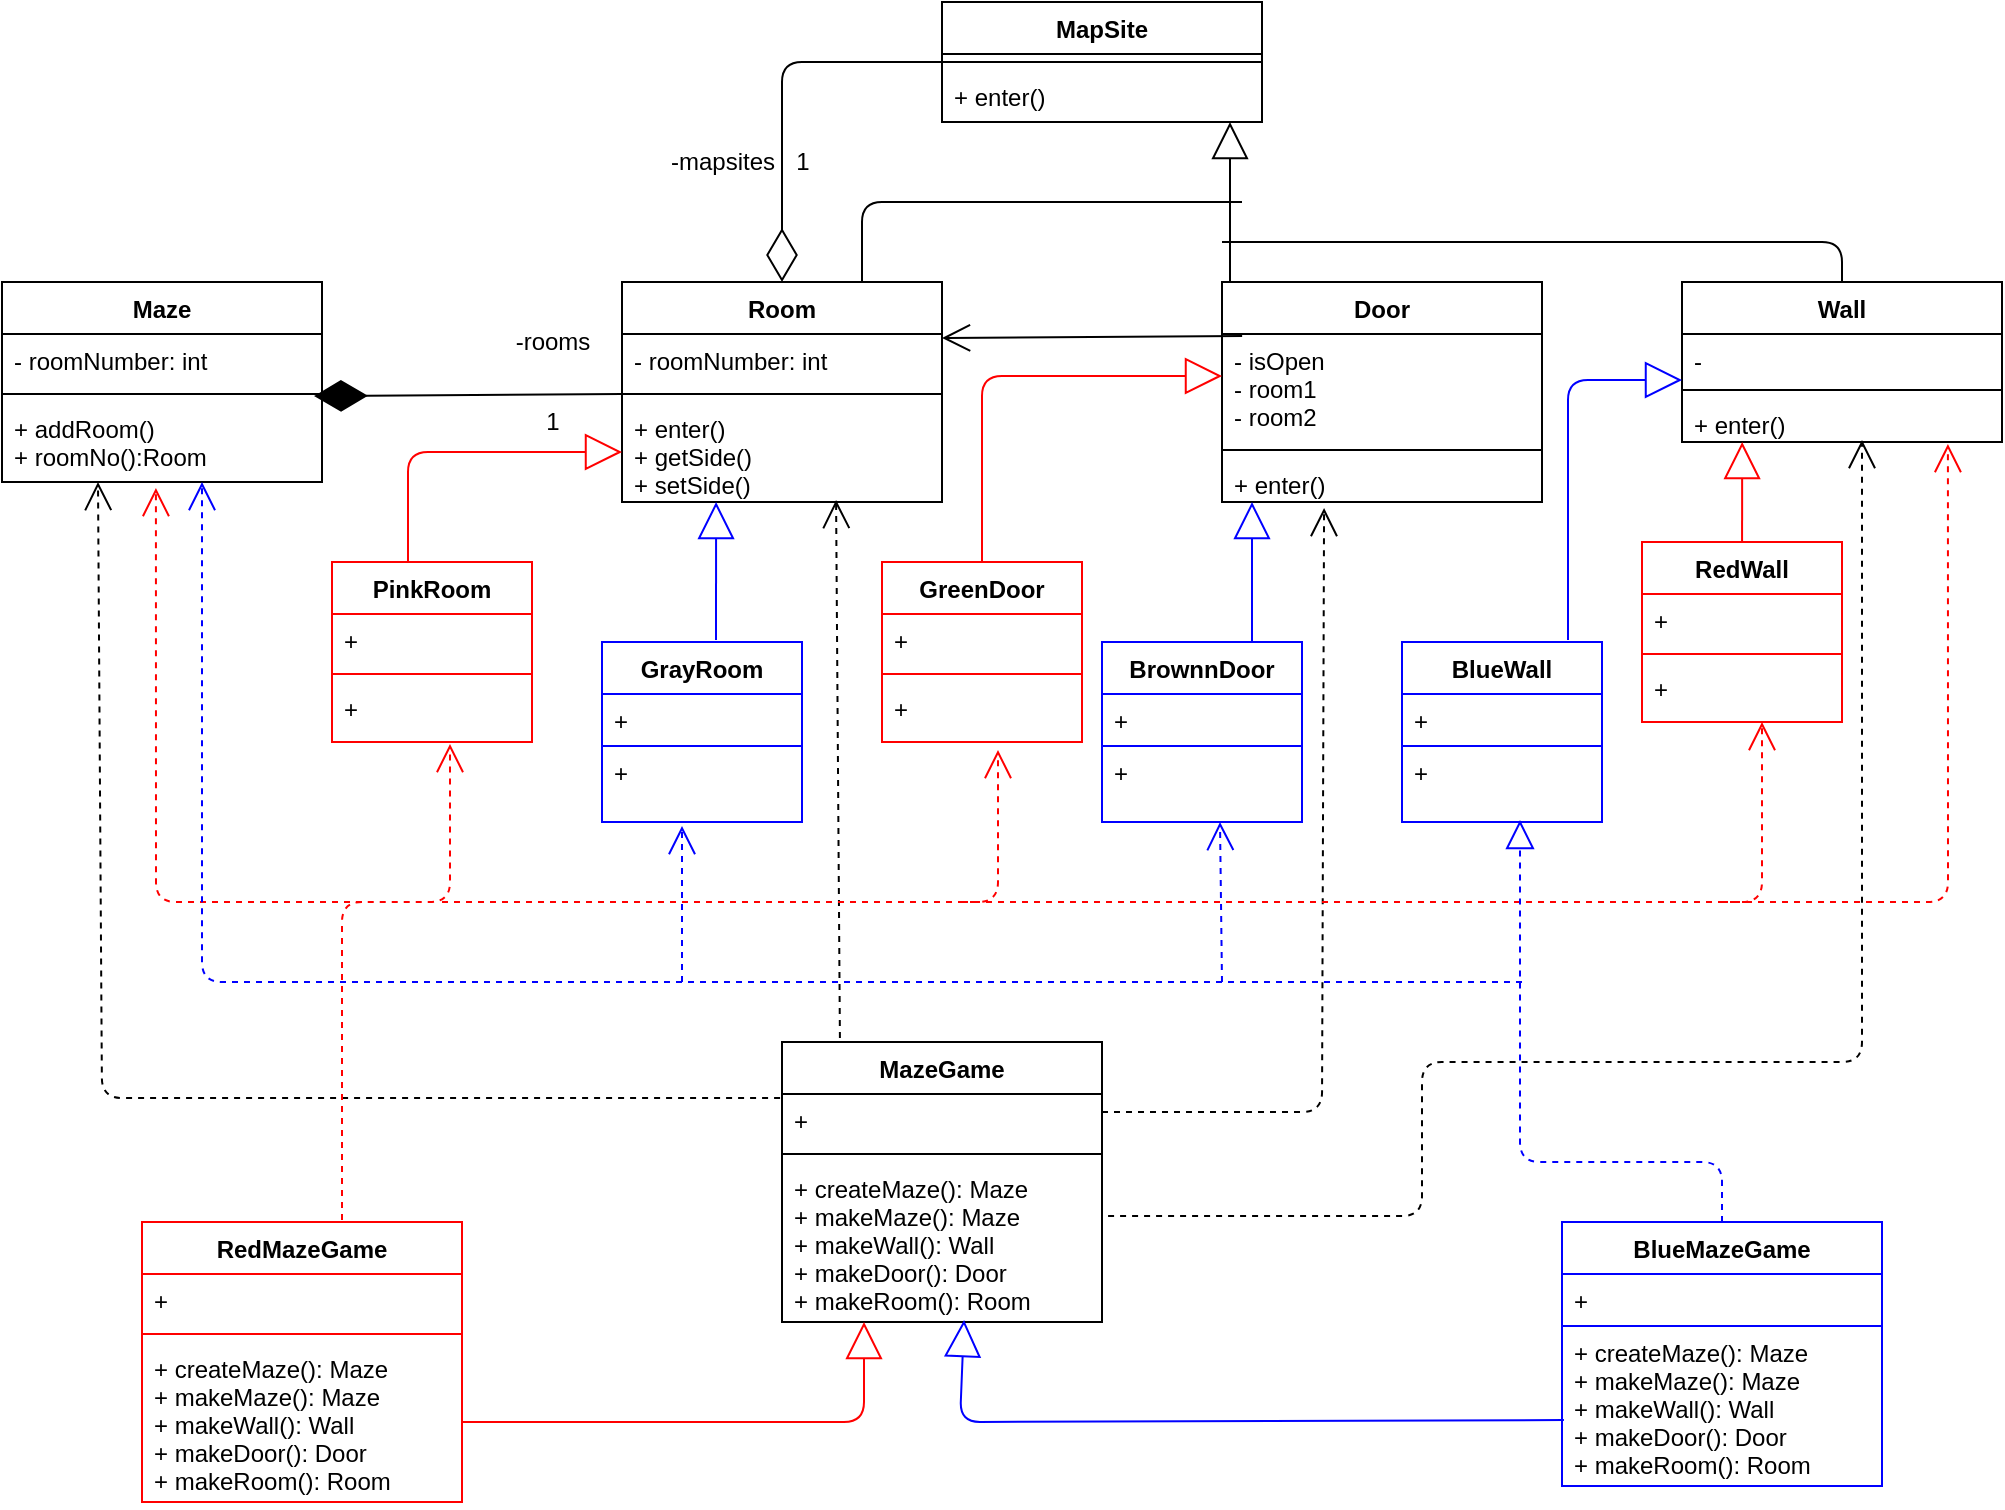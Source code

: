 <mxfile version="14.2.7" type="github">
  <diagram id="05YoMhE6hBGxgivyxel7" name="Page-1">
    <mxGraphModel dx="1186" dy="588" grid="1" gridSize="10" guides="1" tooltips="1" connect="1" arrows="1" fold="1" page="1" pageScale="1" pageWidth="1100" pageHeight="850" math="0" shadow="0">
      <root>
        <mxCell id="0" />
        <mxCell id="1" parent="0" />
        <mxCell id="gxggGQFR3VkMwFdvNiDZ-1" value="MapSite" style="swimlane;fontStyle=1;align=center;verticalAlign=top;childLayout=stackLayout;horizontal=1;startSize=26;horizontalStack=0;resizeParent=1;resizeParentMax=0;resizeLast=0;collapsible=1;marginBottom=0;" parent="1" vertex="1">
          <mxGeometry x="510" y="20" width="160" height="60" as="geometry" />
        </mxCell>
        <mxCell id="gxggGQFR3VkMwFdvNiDZ-2" value="" style="line;strokeWidth=1;fillColor=none;align=left;verticalAlign=middle;spacingTop=-1;spacingLeft=3;spacingRight=3;rotatable=0;labelPosition=right;points=[];portConstraint=eastwest;" parent="gxggGQFR3VkMwFdvNiDZ-1" vertex="1">
          <mxGeometry y="26" width="160" height="8" as="geometry" />
        </mxCell>
        <mxCell id="gxggGQFR3VkMwFdvNiDZ-3" value="+ enter()" style="text;strokeColor=none;fillColor=none;align=left;verticalAlign=top;spacingLeft=4;spacingRight=4;overflow=hidden;rotatable=0;points=[[0,0.5],[1,0.5]];portConstraint=eastwest;" parent="gxggGQFR3VkMwFdvNiDZ-1" vertex="1">
          <mxGeometry y="34" width="160" height="26" as="geometry" />
        </mxCell>
        <mxCell id="gxggGQFR3VkMwFdvNiDZ-4" value="Maze" style="swimlane;fontStyle=1;align=center;verticalAlign=top;childLayout=stackLayout;horizontal=1;startSize=26;horizontalStack=0;resizeParent=1;resizeParentMax=0;resizeLast=0;collapsible=1;marginBottom=0;" parent="1" vertex="1">
          <mxGeometry x="40" y="160" width="160" height="100" as="geometry" />
        </mxCell>
        <mxCell id="gxggGQFR3VkMwFdvNiDZ-5" value="- roomNumber: int" style="text;strokeColor=none;fillColor=none;align=left;verticalAlign=top;spacingLeft=4;spacingRight=4;overflow=hidden;rotatable=0;points=[[0,0.5],[1,0.5]];portConstraint=eastwest;" parent="gxggGQFR3VkMwFdvNiDZ-4" vertex="1">
          <mxGeometry y="26" width="160" height="26" as="geometry" />
        </mxCell>
        <mxCell id="gxggGQFR3VkMwFdvNiDZ-6" value="" style="line;strokeWidth=1;fillColor=none;align=left;verticalAlign=middle;spacingTop=-1;spacingLeft=3;spacingRight=3;rotatable=0;labelPosition=right;points=[];portConstraint=eastwest;" parent="gxggGQFR3VkMwFdvNiDZ-4" vertex="1">
          <mxGeometry y="52" width="160" height="8" as="geometry" />
        </mxCell>
        <mxCell id="gxggGQFR3VkMwFdvNiDZ-7" value="+ addRoom()&#xa;+ roomNo():Room" style="text;strokeColor=none;fillColor=none;align=left;verticalAlign=top;spacingLeft=4;spacingRight=4;overflow=hidden;rotatable=0;points=[[0,0.5],[1,0.5]];portConstraint=eastwest;" parent="gxggGQFR3VkMwFdvNiDZ-4" vertex="1">
          <mxGeometry y="60" width="160" height="40" as="geometry" />
        </mxCell>
        <mxCell id="gxggGQFR3VkMwFdvNiDZ-8" value="Room" style="swimlane;fontStyle=1;align=center;verticalAlign=top;childLayout=stackLayout;horizontal=1;startSize=26;horizontalStack=0;resizeParent=1;resizeParentMax=0;resizeLast=0;collapsible=1;marginBottom=0;" parent="1" vertex="1">
          <mxGeometry x="350" y="160" width="160" height="110" as="geometry" />
        </mxCell>
        <mxCell id="gxggGQFR3VkMwFdvNiDZ-9" value="- roomNumber: int" style="text;strokeColor=none;fillColor=none;align=left;verticalAlign=top;spacingLeft=4;spacingRight=4;overflow=hidden;rotatable=0;points=[[0,0.5],[1,0.5]];portConstraint=eastwest;" parent="gxggGQFR3VkMwFdvNiDZ-8" vertex="1">
          <mxGeometry y="26" width="160" height="26" as="geometry" />
        </mxCell>
        <mxCell id="gxggGQFR3VkMwFdvNiDZ-10" value="" style="line;strokeWidth=1;fillColor=none;align=left;verticalAlign=middle;spacingTop=-1;spacingLeft=3;spacingRight=3;rotatable=0;labelPosition=right;points=[];portConstraint=eastwest;" parent="gxggGQFR3VkMwFdvNiDZ-8" vertex="1">
          <mxGeometry y="52" width="160" height="8" as="geometry" />
        </mxCell>
        <mxCell id="gxggGQFR3VkMwFdvNiDZ-11" value="+ enter()&#xa;+ getSide()&#xa;+ setSide()" style="text;strokeColor=none;fillColor=none;align=left;verticalAlign=top;spacingLeft=4;spacingRight=4;overflow=hidden;rotatable=0;points=[[0,0.5],[1,0.5]];portConstraint=eastwest;" parent="gxggGQFR3VkMwFdvNiDZ-8" vertex="1">
          <mxGeometry y="60" width="160" height="50" as="geometry" />
        </mxCell>
        <mxCell id="gxggGQFR3VkMwFdvNiDZ-12" value="Door" style="swimlane;fontStyle=1;align=center;verticalAlign=top;childLayout=stackLayout;horizontal=1;startSize=26;horizontalStack=0;resizeParent=1;resizeParentMax=0;resizeLast=0;collapsible=1;marginBottom=0;" parent="1" vertex="1">
          <mxGeometry x="650" y="160" width="160" height="110" as="geometry" />
        </mxCell>
        <mxCell id="gxggGQFR3VkMwFdvNiDZ-13" value="- isOpen&#xa;- room1&#xa;- room2" style="text;strokeColor=none;fillColor=none;align=left;verticalAlign=top;spacingLeft=4;spacingRight=4;overflow=hidden;rotatable=0;points=[[0,0.5],[1,0.5]];portConstraint=eastwest;" parent="gxggGQFR3VkMwFdvNiDZ-12" vertex="1">
          <mxGeometry y="26" width="160" height="54" as="geometry" />
        </mxCell>
        <mxCell id="gxggGQFR3VkMwFdvNiDZ-14" value="" style="line;strokeWidth=1;fillColor=none;align=left;verticalAlign=middle;spacingTop=-1;spacingLeft=3;spacingRight=3;rotatable=0;labelPosition=right;points=[];portConstraint=eastwest;" parent="gxggGQFR3VkMwFdvNiDZ-12" vertex="1">
          <mxGeometry y="80" width="160" height="8" as="geometry" />
        </mxCell>
        <mxCell id="gxggGQFR3VkMwFdvNiDZ-15" value="+ enter()&#xa;" style="text;strokeColor=none;fillColor=none;align=left;verticalAlign=top;spacingLeft=4;spacingRight=4;overflow=hidden;rotatable=0;points=[[0,0.5],[1,0.5]];portConstraint=eastwest;" parent="gxggGQFR3VkMwFdvNiDZ-12" vertex="1">
          <mxGeometry y="88" width="160" height="22" as="geometry" />
        </mxCell>
        <mxCell id="gxggGQFR3VkMwFdvNiDZ-16" value="Wall" style="swimlane;fontStyle=1;align=center;verticalAlign=top;childLayout=stackLayout;horizontal=1;startSize=26;horizontalStack=0;resizeParent=1;resizeParentMax=0;resizeLast=0;collapsible=1;marginBottom=0;" parent="1" vertex="1">
          <mxGeometry x="880" y="160" width="160" height="80" as="geometry" />
        </mxCell>
        <mxCell id="gxggGQFR3VkMwFdvNiDZ-17" value="- " style="text;strokeColor=none;fillColor=none;align=left;verticalAlign=top;spacingLeft=4;spacingRight=4;overflow=hidden;rotatable=0;points=[[0,0.5],[1,0.5]];portConstraint=eastwest;" parent="gxggGQFR3VkMwFdvNiDZ-16" vertex="1">
          <mxGeometry y="26" width="160" height="24" as="geometry" />
        </mxCell>
        <mxCell id="gxggGQFR3VkMwFdvNiDZ-18" value="" style="line;strokeWidth=1;fillColor=none;align=left;verticalAlign=middle;spacingTop=-1;spacingLeft=3;spacingRight=3;rotatable=0;labelPosition=right;points=[];portConstraint=eastwest;" parent="gxggGQFR3VkMwFdvNiDZ-16" vertex="1">
          <mxGeometry y="50" width="160" height="8" as="geometry" />
        </mxCell>
        <mxCell id="gxggGQFR3VkMwFdvNiDZ-19" value="+ enter()&#xa;" style="text;strokeColor=none;fillColor=none;align=left;verticalAlign=top;spacingLeft=4;spacingRight=4;overflow=hidden;rotatable=0;points=[[0,0.5],[1,0.5]];portConstraint=eastwest;" parent="gxggGQFR3VkMwFdvNiDZ-16" vertex="1">
          <mxGeometry y="58" width="160" height="22" as="geometry" />
        </mxCell>
        <mxCell id="gxggGQFR3VkMwFdvNiDZ-20" value="MazeGame" style="swimlane;fontStyle=1;align=center;verticalAlign=top;childLayout=stackLayout;horizontal=1;startSize=26;horizontalStack=0;resizeParent=1;resizeParentMax=0;resizeLast=0;collapsible=1;marginBottom=0;" parent="1" vertex="1">
          <mxGeometry x="430" y="540" width="160" height="140" as="geometry" />
        </mxCell>
        <mxCell id="gxggGQFR3VkMwFdvNiDZ-21" value="+ " style="text;strokeColor=none;fillColor=none;align=left;verticalAlign=top;spacingLeft=4;spacingRight=4;overflow=hidden;rotatable=0;points=[[0,0.5],[1,0.5]];portConstraint=eastwest;" parent="gxggGQFR3VkMwFdvNiDZ-20" vertex="1">
          <mxGeometry y="26" width="160" height="26" as="geometry" />
        </mxCell>
        <mxCell id="gxggGQFR3VkMwFdvNiDZ-22" value="" style="line;strokeWidth=1;fillColor=none;align=left;verticalAlign=middle;spacingTop=-1;spacingLeft=3;spacingRight=3;rotatable=0;labelPosition=right;points=[];portConstraint=eastwest;" parent="gxggGQFR3VkMwFdvNiDZ-20" vertex="1">
          <mxGeometry y="52" width="160" height="8" as="geometry" />
        </mxCell>
        <mxCell id="gxggGQFR3VkMwFdvNiDZ-23" value="+ createMaze(): Maze&#xa;+ makeMaze(): Maze&#xa;+ makeWall(): Wall&#xa;+ makeDoor(): Door&#xa;+ makeRoom(): Room" style="text;strokeColor=none;fillColor=none;align=left;verticalAlign=top;spacingLeft=4;spacingRight=4;overflow=hidden;rotatable=0;points=[[0,0.5],[1,0.5]];portConstraint=eastwest;" parent="gxggGQFR3VkMwFdvNiDZ-20" vertex="1">
          <mxGeometry y="60" width="160" height="80" as="geometry" />
        </mxCell>
        <mxCell id="gxggGQFR3VkMwFdvNiDZ-24" value="" style="endArrow=diamondThin;endFill=0;endSize=24;html=1;exitX=0;exitY=0.5;exitDx=0;exitDy=0;entryX=0.5;entryY=0;entryDx=0;entryDy=0;" parent="1" source="gxggGQFR3VkMwFdvNiDZ-1" target="gxggGQFR3VkMwFdvNiDZ-8" edge="1">
          <mxGeometry width="160" relative="1" as="geometry">
            <mxPoint x="280" y="60" as="sourcePoint" />
            <mxPoint x="440" y="60" as="targetPoint" />
            <Array as="points">
              <mxPoint x="430" y="50" />
            </Array>
          </mxGeometry>
        </mxCell>
        <mxCell id="gxggGQFR3VkMwFdvNiDZ-25" value="" style="endArrow=diamondThin;endFill=1;endSize=24;html=1;exitX=0;exitY=-0.08;exitDx=0;exitDy=0;exitPerimeter=0;entryX=0.975;entryY=0.625;entryDx=0;entryDy=0;entryPerimeter=0;" parent="1" source="gxggGQFR3VkMwFdvNiDZ-11" target="gxggGQFR3VkMwFdvNiDZ-6" edge="1">
          <mxGeometry width="160" relative="1" as="geometry">
            <mxPoint x="470" y="270" as="sourcePoint" />
            <mxPoint x="630" y="270" as="targetPoint" />
          </mxGeometry>
        </mxCell>
        <mxCell id="gxggGQFR3VkMwFdvNiDZ-26" value="" style="endArrow=open;endSize=12;dashed=1;html=1;exitX=-0.006;exitY=0.077;exitDx=0;exitDy=0;exitPerimeter=0;" parent="1" source="gxggGQFR3VkMwFdvNiDZ-21" edge="1">
          <mxGeometry width="160" relative="1" as="geometry">
            <mxPoint x="470" y="270" as="sourcePoint" />
            <mxPoint x="88" y="260" as="targetPoint" />
            <Array as="points">
              <mxPoint x="90" y="568" />
            </Array>
          </mxGeometry>
        </mxCell>
        <mxCell id="gxggGQFR3VkMwFdvNiDZ-27" value="" style="endArrow=open;endSize=12;dashed=1;html=1;exitX=0.181;exitY=-0.014;exitDx=0;exitDy=0;entryX=0.669;entryY=0.98;entryDx=0;entryDy=0;entryPerimeter=0;exitPerimeter=0;" parent="1" source="gxggGQFR3VkMwFdvNiDZ-20" target="gxggGQFR3VkMwFdvNiDZ-11" edge="1">
          <mxGeometry width="160" relative="1" as="geometry">
            <mxPoint x="470" y="270" as="sourcePoint" />
            <mxPoint x="630" y="270" as="targetPoint" />
            <Array as="points" />
          </mxGeometry>
        </mxCell>
        <mxCell id="gxggGQFR3VkMwFdvNiDZ-28" value="" style="endArrow=open;endSize=12;dashed=1;html=1;exitX=1;exitY=0.25;exitDx=0;exitDy=0;entryX=0.319;entryY=1.136;entryDx=0;entryDy=0;entryPerimeter=0;" parent="1" source="gxggGQFR3VkMwFdvNiDZ-20" target="gxggGQFR3VkMwFdvNiDZ-15" edge="1">
          <mxGeometry width="160" relative="1" as="geometry">
            <mxPoint x="470" y="270" as="sourcePoint" />
            <mxPoint x="630" y="270" as="targetPoint" />
            <Array as="points">
              <mxPoint x="700" y="575" />
            </Array>
          </mxGeometry>
        </mxCell>
        <mxCell id="gxggGQFR3VkMwFdvNiDZ-29" value="" style="endArrow=open;endSize=12;dashed=1;html=1;exitX=1.019;exitY=0.338;exitDx=0;exitDy=0;exitPerimeter=0;" parent="1" source="gxggGQFR3VkMwFdvNiDZ-23" edge="1">
          <mxGeometry width="160" relative="1" as="geometry">
            <mxPoint x="470" y="270" as="sourcePoint" />
            <mxPoint x="970" y="239" as="targetPoint" />
            <Array as="points">
              <mxPoint x="750" y="627" />
              <mxPoint x="750" y="550" />
              <mxPoint x="970" y="550" />
            </Array>
          </mxGeometry>
        </mxCell>
        <mxCell id="gxggGQFR3VkMwFdvNiDZ-30" value="" style="endArrow=block;endSize=16;endFill=0;html=1;" parent="1" edge="1">
          <mxGeometry width="160" relative="1" as="geometry">
            <mxPoint x="654" y="160" as="sourcePoint" />
            <mxPoint x="654" y="80" as="targetPoint" />
          </mxGeometry>
        </mxCell>
        <mxCell id="gxggGQFR3VkMwFdvNiDZ-31" value="" style="endArrow=none;html=1;exitX=0.75;exitY=0;exitDx=0;exitDy=0;" parent="1" source="gxggGQFR3VkMwFdvNiDZ-8" edge="1">
          <mxGeometry width="50" height="50" relative="1" as="geometry">
            <mxPoint x="520" y="300" as="sourcePoint" />
            <mxPoint x="660" y="120" as="targetPoint" />
            <Array as="points">
              <mxPoint x="470" y="120" />
            </Array>
          </mxGeometry>
        </mxCell>
        <mxCell id="gxggGQFR3VkMwFdvNiDZ-32" value="" style="endArrow=none;html=1;exitX=0.5;exitY=0;exitDx=0;exitDy=0;" parent="1" source="gxggGQFR3VkMwFdvNiDZ-16" edge="1">
          <mxGeometry width="50" height="50" relative="1" as="geometry">
            <mxPoint x="520" y="300" as="sourcePoint" />
            <mxPoint x="650" y="140" as="targetPoint" />
            <Array as="points">
              <mxPoint x="960" y="140" />
            </Array>
          </mxGeometry>
        </mxCell>
        <mxCell id="gxggGQFR3VkMwFdvNiDZ-33" value="RedMazeGame" style="swimlane;fontStyle=1;align=center;verticalAlign=top;childLayout=stackLayout;horizontal=1;startSize=26;horizontalStack=0;resizeParent=1;resizeParentMax=0;resizeLast=0;collapsible=1;marginBottom=0;strokeColor=#FF0000;" parent="1" vertex="1">
          <mxGeometry x="110" y="630" width="160" height="140" as="geometry" />
        </mxCell>
        <mxCell id="gxggGQFR3VkMwFdvNiDZ-34" value="+ " style="text;strokeColor=none;fillColor=none;align=left;verticalAlign=top;spacingLeft=4;spacingRight=4;overflow=hidden;rotatable=0;points=[[0,0.5],[1,0.5]];portConstraint=eastwest;" parent="gxggGQFR3VkMwFdvNiDZ-33" vertex="1">
          <mxGeometry y="26" width="160" height="26" as="geometry" />
        </mxCell>
        <mxCell id="gxggGQFR3VkMwFdvNiDZ-35" value="" style="line;strokeWidth=1;fillColor=none;align=left;verticalAlign=middle;spacingTop=-1;spacingLeft=3;spacingRight=3;rotatable=0;labelPosition=right;points=[];portConstraint=eastwest;strokeColor=#FF0000;" parent="gxggGQFR3VkMwFdvNiDZ-33" vertex="1">
          <mxGeometry y="52" width="160" height="8" as="geometry" />
        </mxCell>
        <mxCell id="gxggGQFR3VkMwFdvNiDZ-36" value="+ createMaze(): Maze&#xa;+ makeMaze(): Maze&#xa;+ makeWall(): Wall&#xa;+ makeDoor(): Door&#xa;+ makeRoom(): Room" style="text;strokeColor=none;fillColor=none;align=left;verticalAlign=top;spacingLeft=4;spacingRight=4;overflow=hidden;rotatable=0;points=[[0,0.5],[1,0.5]];portConstraint=eastwest;" parent="gxggGQFR3VkMwFdvNiDZ-33" vertex="1">
          <mxGeometry y="60" width="160" height="80" as="geometry" />
        </mxCell>
        <mxCell id="gxggGQFR3VkMwFdvNiDZ-37" value="BlueMazeGame" style="swimlane;fontStyle=1;align=center;verticalAlign=top;childLayout=stackLayout;horizontal=1;startSize=26;horizontalStack=0;resizeParent=1;resizeParentMax=0;resizeLast=0;collapsible=1;marginBottom=0;strokeColor=#0000FF;" parent="1" vertex="1">
          <mxGeometry x="820" y="630" width="160" height="132" as="geometry" />
        </mxCell>
        <mxCell id="gxggGQFR3VkMwFdvNiDZ-38" value="+ " style="text;strokeColor=#0000FF;fillColor=none;align=left;verticalAlign=top;spacingLeft=4;spacingRight=4;overflow=hidden;rotatable=0;points=[[0,0.5],[1,0.5]];portConstraint=eastwest;" parent="gxggGQFR3VkMwFdvNiDZ-37" vertex="1">
          <mxGeometry y="26" width="160" height="26" as="geometry" />
        </mxCell>
        <mxCell id="gxggGQFR3VkMwFdvNiDZ-39" value="+ createMaze(): Maze&#xa;+ makeMaze(): Maze&#xa;+ makeWall(): Wall&#xa;+ makeDoor(): Door&#xa;+ makeRoom(): Room" style="text;strokeColor=#0000FF;fillColor=none;align=left;verticalAlign=top;spacingLeft=4;spacingRight=4;overflow=hidden;rotatable=0;points=[[0,0.5],[1,0.5]];portConstraint=eastwest;" parent="gxggGQFR3VkMwFdvNiDZ-37" vertex="1">
          <mxGeometry y="52" width="160" height="80" as="geometry" />
        </mxCell>
        <mxCell id="gxggGQFR3VkMwFdvNiDZ-40" value="-mapsites" style="text;html=1;align=center;verticalAlign=middle;resizable=0;points=[];autosize=1;" parent="1" vertex="1">
          <mxGeometry x="365" y="90" width="70" height="20" as="geometry" />
        </mxCell>
        <mxCell id="gxggGQFR3VkMwFdvNiDZ-41" value="1" style="text;html=1;align=center;verticalAlign=middle;resizable=0;points=[];autosize=1;" parent="1" vertex="1">
          <mxGeometry x="430" y="90" width="20" height="20" as="geometry" />
        </mxCell>
        <mxCell id="gxggGQFR3VkMwFdvNiDZ-42" value="-rooms" style="text;html=1;align=center;verticalAlign=middle;resizable=0;points=[];autosize=1;" parent="1" vertex="1">
          <mxGeometry x="290" y="180" width="50" height="20" as="geometry" />
        </mxCell>
        <mxCell id="gxggGQFR3VkMwFdvNiDZ-43" value="1" style="text;html=1;align=center;verticalAlign=middle;resizable=0;points=[];autosize=1;" parent="1" vertex="1">
          <mxGeometry x="305" y="220" width="20" height="20" as="geometry" />
        </mxCell>
        <mxCell id="gxggGQFR3VkMwFdvNiDZ-44" value="PinkRoom" style="swimlane;fontStyle=1;align=center;verticalAlign=top;childLayout=stackLayout;horizontal=1;startSize=26;horizontalStack=0;resizeParent=1;resizeParentMax=0;resizeLast=0;collapsible=1;marginBottom=0;strokeColor=#FF0000;" parent="1" vertex="1">
          <mxGeometry x="205" y="300" width="100" height="90" as="geometry" />
        </mxCell>
        <mxCell id="gxggGQFR3VkMwFdvNiDZ-45" value="+ " style="text;strokeColor=none;fillColor=none;align=left;verticalAlign=top;spacingLeft=4;spacingRight=4;overflow=hidden;rotatable=0;points=[[0,0.5],[1,0.5]];portConstraint=eastwest;" parent="gxggGQFR3VkMwFdvNiDZ-44" vertex="1">
          <mxGeometry y="26" width="100" height="26" as="geometry" />
        </mxCell>
        <mxCell id="gxggGQFR3VkMwFdvNiDZ-46" value="" style="line;strokeWidth=1;fillColor=none;align=left;verticalAlign=middle;spacingTop=-1;spacingLeft=3;spacingRight=3;rotatable=0;labelPosition=right;points=[];portConstraint=eastwest;strokeColor=#FF0000;" parent="gxggGQFR3VkMwFdvNiDZ-44" vertex="1">
          <mxGeometry y="52" width="100" height="8" as="geometry" />
        </mxCell>
        <mxCell id="gxggGQFR3VkMwFdvNiDZ-47" value="+" style="text;strokeColor=none;fillColor=none;align=left;verticalAlign=top;spacingLeft=4;spacingRight=4;overflow=hidden;rotatable=0;points=[[0,0.5],[1,0.5]];portConstraint=eastwest;" parent="gxggGQFR3VkMwFdvNiDZ-44" vertex="1">
          <mxGeometry y="60" width="100" height="30" as="geometry" />
        </mxCell>
        <mxCell id="gxggGQFR3VkMwFdvNiDZ-48" value="GrayRoom" style="swimlane;fontStyle=1;align=center;verticalAlign=top;childLayout=stackLayout;horizontal=1;startSize=26;horizontalStack=0;resizeParent=1;resizeParentMax=0;resizeLast=0;collapsible=1;marginBottom=0;strokeColor=#0000FF;" parent="1" vertex="1">
          <mxGeometry x="340" y="340" width="100" height="90" as="geometry" />
        </mxCell>
        <mxCell id="gxggGQFR3VkMwFdvNiDZ-49" value="+ " style="text;strokeColor=#0000FF;fillColor=none;align=left;verticalAlign=top;spacingLeft=4;spacingRight=4;overflow=hidden;rotatable=0;points=[[0,0.5],[1,0.5]];portConstraint=eastwest;" parent="gxggGQFR3VkMwFdvNiDZ-48" vertex="1">
          <mxGeometry y="26" width="100" height="26" as="geometry" />
        </mxCell>
        <mxCell id="gxggGQFR3VkMwFdvNiDZ-50" value="+" style="text;strokeColor=#0000FF;fillColor=none;align=left;verticalAlign=top;spacingLeft=4;spacingRight=4;overflow=hidden;rotatable=0;points=[[0,0.5],[1,0.5]];portConstraint=eastwest;" parent="gxggGQFR3VkMwFdvNiDZ-48" vertex="1">
          <mxGeometry y="52" width="100" height="38" as="geometry" />
        </mxCell>
        <mxCell id="gxggGQFR3VkMwFdvNiDZ-51" value="RedWall" style="swimlane;fontStyle=1;align=center;verticalAlign=top;childLayout=stackLayout;horizontal=1;startSize=26;horizontalStack=0;resizeParent=1;resizeParentMax=0;resizeLast=0;collapsible=1;marginBottom=0;strokeColor=#FF0000;" parent="1" vertex="1">
          <mxGeometry x="860" y="290" width="100" height="90" as="geometry" />
        </mxCell>
        <mxCell id="gxggGQFR3VkMwFdvNiDZ-52" value="+ " style="text;strokeColor=none;fillColor=none;align=left;verticalAlign=top;spacingLeft=4;spacingRight=4;overflow=hidden;rotatable=0;points=[[0,0.5],[1,0.5]];portConstraint=eastwest;" parent="gxggGQFR3VkMwFdvNiDZ-51" vertex="1">
          <mxGeometry y="26" width="100" height="26" as="geometry" />
        </mxCell>
        <mxCell id="gxggGQFR3VkMwFdvNiDZ-53" value="" style="line;strokeWidth=1;fillColor=none;align=left;verticalAlign=middle;spacingTop=-1;spacingLeft=3;spacingRight=3;rotatable=0;labelPosition=right;points=[];portConstraint=eastwest;strokeColor=#FF0000;" parent="gxggGQFR3VkMwFdvNiDZ-51" vertex="1">
          <mxGeometry y="52" width="100" height="8" as="geometry" />
        </mxCell>
        <mxCell id="gxggGQFR3VkMwFdvNiDZ-54" value="+" style="text;strokeColor=none;fillColor=none;align=left;verticalAlign=top;spacingLeft=4;spacingRight=4;overflow=hidden;rotatable=0;points=[[0,0.5],[1,0.5]];portConstraint=eastwest;" parent="gxggGQFR3VkMwFdvNiDZ-51" vertex="1">
          <mxGeometry y="60" width="100" height="30" as="geometry" />
        </mxCell>
        <mxCell id="gxggGQFR3VkMwFdvNiDZ-55" value="GreenDoor" style="swimlane;fontStyle=1;align=center;verticalAlign=top;childLayout=stackLayout;horizontal=1;startSize=26;horizontalStack=0;resizeParent=1;resizeParentMax=0;resizeLast=0;collapsible=1;marginBottom=0;strokeColor=#FF0000;" parent="1" vertex="1">
          <mxGeometry x="480" y="300" width="100" height="90" as="geometry" />
        </mxCell>
        <mxCell id="gxggGQFR3VkMwFdvNiDZ-56" value="+ " style="text;strokeColor=none;fillColor=none;align=left;verticalAlign=top;spacingLeft=4;spacingRight=4;overflow=hidden;rotatable=0;points=[[0,0.5],[1,0.5]];portConstraint=eastwest;" parent="gxggGQFR3VkMwFdvNiDZ-55" vertex="1">
          <mxGeometry y="26" width="100" height="26" as="geometry" />
        </mxCell>
        <mxCell id="gxggGQFR3VkMwFdvNiDZ-57" value="" style="line;strokeWidth=1;fillColor=none;align=left;verticalAlign=middle;spacingTop=-1;spacingLeft=3;spacingRight=3;rotatable=0;labelPosition=right;points=[];portConstraint=eastwest;strokeColor=#FF0000;" parent="gxggGQFR3VkMwFdvNiDZ-55" vertex="1">
          <mxGeometry y="52" width="100" height="8" as="geometry" />
        </mxCell>
        <mxCell id="gxggGQFR3VkMwFdvNiDZ-58" value="+" style="text;strokeColor=none;fillColor=none;align=left;verticalAlign=top;spacingLeft=4;spacingRight=4;overflow=hidden;rotatable=0;points=[[0,0.5],[1,0.5]];portConstraint=eastwest;" parent="gxggGQFR3VkMwFdvNiDZ-55" vertex="1">
          <mxGeometry y="60" width="100" height="30" as="geometry" />
        </mxCell>
        <mxCell id="gxggGQFR3VkMwFdvNiDZ-59" value="" style="endArrow=block;endSize=16;endFill=0;html=1;exitX=1;exitY=0.5;exitDx=0;exitDy=0;strokeColor=#FF0000;" parent="1" source="gxggGQFR3VkMwFdvNiDZ-36" edge="1">
          <mxGeometry width="160" relative="1" as="geometry">
            <mxPoint x="500" y="700" as="sourcePoint" />
            <mxPoint x="471" y="680" as="targetPoint" />
            <Array as="points">
              <mxPoint x="471" y="730" />
            </Array>
          </mxGeometry>
        </mxCell>
        <mxCell id="gxggGQFR3VkMwFdvNiDZ-60" value="" style="endArrow=open;endSize=12;dashed=1;html=1;strokeColor=#FF0000;entryX=0.59;entryY=1.033;entryDx=0;entryDy=0;entryPerimeter=0;" parent="1" target="gxggGQFR3VkMwFdvNiDZ-47" edge="1">
          <mxGeometry width="160" relative="1" as="geometry">
            <mxPoint x="210" y="629" as="sourcePoint" />
            <mxPoint x="660" y="550" as="targetPoint" />
            <Array as="points">
              <mxPoint x="210" y="470" />
              <mxPoint x="264" y="470" />
            </Array>
          </mxGeometry>
        </mxCell>
        <mxCell id="gxggGQFR3VkMwFdvNiDZ-61" value="" style="endArrow=open;endSize=12;dashed=1;html=1;strokeColor=#FF0000;entryX=0.58;entryY=1.133;entryDx=0;entryDy=0;entryPerimeter=0;" parent="1" target="gxggGQFR3VkMwFdvNiDZ-58" edge="1">
          <mxGeometry width="160" relative="1" as="geometry">
            <mxPoint x="260" y="470" as="sourcePoint" />
            <mxPoint x="660" y="480" as="targetPoint" />
            <Array as="points">
              <mxPoint x="538" y="470" />
            </Array>
          </mxGeometry>
        </mxCell>
        <mxCell id="gxggGQFR3VkMwFdvNiDZ-62" value="" style="endArrow=open;endSize=12;dashed=1;html=1;strokeColor=#FF0000;entryX=0.6;entryY=1;entryDx=0;entryDy=0;entryPerimeter=0;" parent="1" target="gxggGQFR3VkMwFdvNiDZ-54" edge="1">
          <mxGeometry width="160" relative="1" as="geometry">
            <mxPoint x="520" y="470" as="sourcePoint" />
            <mxPoint x="660" y="480" as="targetPoint" />
            <Array as="points">
              <mxPoint x="920" y="470" />
            </Array>
          </mxGeometry>
        </mxCell>
        <mxCell id="gxggGQFR3VkMwFdvNiDZ-63" value="" style="endArrow=open;endSize=12;dashed=1;html=1;strokeColor=#FF0000;entryX=0.481;entryY=1.075;entryDx=0;entryDy=0;entryPerimeter=0;" parent="1" target="gxggGQFR3VkMwFdvNiDZ-7" edge="1">
          <mxGeometry width="160" relative="1" as="geometry">
            <mxPoint x="220" y="470" as="sourcePoint" />
            <mxPoint x="660" y="390" as="targetPoint" />
            <Array as="points">
              <mxPoint x="117" y="470" />
            </Array>
          </mxGeometry>
        </mxCell>
        <mxCell id="gxggGQFR3VkMwFdvNiDZ-64" value="" style="endArrow=open;endSize=12;dashed=1;html=1;strokeColor=#FF0000;entryX=0.831;entryY=1.045;entryDx=0;entryDy=0;entryPerimeter=0;" parent="1" target="gxggGQFR3VkMwFdvNiDZ-19" edge="1">
          <mxGeometry width="160" relative="1" as="geometry">
            <mxPoint x="900" y="470" as="sourcePoint" />
            <mxPoint x="660" y="390" as="targetPoint" />
            <Array as="points">
              <mxPoint x="1013" y="470" />
            </Array>
          </mxGeometry>
        </mxCell>
        <mxCell id="gxggGQFR3VkMwFdvNiDZ-65" value="" style="endArrow=block;endSize=16;endFill=0;html=1;strokeColor=#FF0000;entryX=0;entryY=0.5;entryDx=0;entryDy=0;exitX=0.38;exitY=0;exitDx=0;exitDy=0;exitPerimeter=0;" parent="1" source="gxggGQFR3VkMwFdvNiDZ-44" target="gxggGQFR3VkMwFdvNiDZ-11" edge="1">
          <mxGeometry width="160" relative="1" as="geometry">
            <mxPoint x="255" y="298" as="sourcePoint" />
            <mxPoint x="660" y="390" as="targetPoint" />
            <Array as="points">
              <mxPoint x="243" y="245" />
            </Array>
          </mxGeometry>
        </mxCell>
        <mxCell id="gxggGQFR3VkMwFdvNiDZ-66" value="" style="endArrow=block;endSize=16;endFill=0;html=1;strokeColor=#FF0000;exitX=0.5;exitY=0;exitDx=0;exitDy=0;" parent="1" source="gxggGQFR3VkMwFdvNiDZ-55" edge="1">
          <mxGeometry width="160" relative="1" as="geometry">
            <mxPoint x="500" y="390" as="sourcePoint" />
            <mxPoint x="650" y="207" as="targetPoint" />
            <Array as="points">
              <mxPoint x="530" y="207" />
            </Array>
          </mxGeometry>
        </mxCell>
        <mxCell id="gxggGQFR3VkMwFdvNiDZ-67" value="" style="endArrow=block;endSize=16;endFill=0;html=1;strokeColor=#FF0000;entryX=0.188;entryY=1;entryDx=0;entryDy=0;entryPerimeter=0;" parent="1" source="gxggGQFR3VkMwFdvNiDZ-51" target="gxggGQFR3VkMwFdvNiDZ-19" edge="1">
          <mxGeometry width="160" relative="1" as="geometry">
            <mxPoint x="500" y="390" as="sourcePoint" />
            <mxPoint x="660" y="390" as="targetPoint" />
          </mxGeometry>
        </mxCell>
        <mxCell id="gxggGQFR3VkMwFdvNiDZ-68" value="BrownnDoor" style="swimlane;fontStyle=1;align=center;verticalAlign=top;childLayout=stackLayout;horizontal=1;startSize=26;horizontalStack=0;resizeParent=1;resizeParentMax=0;resizeLast=0;collapsible=1;marginBottom=0;strokeColor=#0000FF;" parent="1" vertex="1">
          <mxGeometry x="590" y="340" width="100" height="90" as="geometry" />
        </mxCell>
        <mxCell id="gxggGQFR3VkMwFdvNiDZ-69" value="+ " style="text;strokeColor=#0000FF;fillColor=none;align=left;verticalAlign=top;spacingLeft=4;spacingRight=4;overflow=hidden;rotatable=0;points=[[0,0.5],[1,0.5]];portConstraint=eastwest;" parent="gxggGQFR3VkMwFdvNiDZ-68" vertex="1">
          <mxGeometry y="26" width="100" height="26" as="geometry" />
        </mxCell>
        <mxCell id="gxggGQFR3VkMwFdvNiDZ-70" value="+" style="text;strokeColor=#0000FF;fillColor=none;align=left;verticalAlign=top;spacingLeft=4;spacingRight=4;overflow=hidden;rotatable=0;points=[[0,0.5],[1,0.5]];portConstraint=eastwest;" parent="gxggGQFR3VkMwFdvNiDZ-68" vertex="1">
          <mxGeometry y="52" width="100" height="38" as="geometry" />
        </mxCell>
        <mxCell id="gxggGQFR3VkMwFdvNiDZ-71" value="BlueWall" style="swimlane;fontStyle=1;align=center;verticalAlign=top;childLayout=stackLayout;horizontal=1;startSize=26;horizontalStack=0;resizeParent=1;resizeParentMax=0;resizeLast=0;collapsible=1;marginBottom=0;strokeColor=#0000FF;" parent="1" vertex="1">
          <mxGeometry x="740" y="340" width="100" height="90" as="geometry" />
        </mxCell>
        <mxCell id="gxggGQFR3VkMwFdvNiDZ-72" value="+ " style="text;strokeColor=#0000FF;fillColor=none;align=left;verticalAlign=top;spacingLeft=4;spacingRight=4;overflow=hidden;rotatable=0;points=[[0,0.5],[1,0.5]];portConstraint=eastwest;" parent="gxggGQFR3VkMwFdvNiDZ-71" vertex="1">
          <mxGeometry y="26" width="100" height="26" as="geometry" />
        </mxCell>
        <mxCell id="gxggGQFR3VkMwFdvNiDZ-73" value="+" style="text;strokeColor=#0000FF;fillColor=none;align=left;verticalAlign=top;spacingLeft=4;spacingRight=4;overflow=hidden;rotatable=0;points=[[0,0.5],[1,0.5]];portConstraint=eastwest;" parent="gxggGQFR3VkMwFdvNiDZ-71" vertex="1">
          <mxGeometry y="52" width="100" height="38" as="geometry" />
        </mxCell>
        <mxCell id="gxggGQFR3VkMwFdvNiDZ-74" value="" style="endArrow=block;endSize=16;endFill=0;html=1;strokeColor=#0000FF;exitX=0.006;exitY=0.588;exitDx=0;exitDy=0;entryX=0.569;entryY=0.988;entryDx=0;entryDy=0;entryPerimeter=0;exitPerimeter=0;" parent="1" source="gxggGQFR3VkMwFdvNiDZ-39" target="gxggGQFR3VkMwFdvNiDZ-23" edge="1">
          <mxGeometry width="160" relative="1" as="geometry">
            <mxPoint x="500" y="490" as="sourcePoint" />
            <mxPoint x="660" y="490" as="targetPoint" />
            <Array as="points">
              <mxPoint x="519" y="730" />
            </Array>
          </mxGeometry>
        </mxCell>
        <mxCell id="gxggGQFR3VkMwFdvNiDZ-75" value="" style="endArrow=block;dashed=1;endFill=0;endSize=12;html=1;strokeColor=#0000FF;exitX=0.5;exitY=0;exitDx=0;exitDy=0;entryX=0.59;entryY=0.974;entryDx=0;entryDy=0;entryPerimeter=0;" parent="1" source="gxggGQFR3VkMwFdvNiDZ-37" target="gxggGQFR3VkMwFdvNiDZ-73" edge="1">
          <mxGeometry width="160" relative="1" as="geometry">
            <mxPoint x="835" y="626" as="sourcePoint" />
            <mxPoint x="830" y="432" as="targetPoint" />
            <Array as="points">
              <mxPoint x="900" y="600" />
              <mxPoint x="799" y="600" />
            </Array>
          </mxGeometry>
        </mxCell>
        <mxCell id="gxggGQFR3VkMwFdvNiDZ-76" value="" style="endArrow=open;endSize=12;dashed=1;html=1;strokeColor=#0000FF;" parent="1" edge="1">
          <mxGeometry width="160" relative="1" as="geometry">
            <mxPoint x="800" y="510" as="sourcePoint" />
            <mxPoint x="140" y="260" as="targetPoint" />
            <Array as="points">
              <mxPoint x="140" y="510" />
            </Array>
          </mxGeometry>
        </mxCell>
        <mxCell id="gxggGQFR3VkMwFdvNiDZ-77" value="" style="endArrow=open;endSize=12;dashed=1;html=1;strokeColor=#0000FF;entryX=0.59;entryY=1;entryDx=0;entryDy=0;entryPerimeter=0;" parent="1" target="gxggGQFR3VkMwFdvNiDZ-70" edge="1">
          <mxGeometry width="160" relative="1" as="geometry">
            <mxPoint x="650" y="510" as="sourcePoint" />
            <mxPoint x="650" y="490" as="targetPoint" />
          </mxGeometry>
        </mxCell>
        <mxCell id="gxggGQFR3VkMwFdvNiDZ-78" value="" style="endArrow=open;endSize=12;dashed=1;html=1;strokeColor=#0000FF;" parent="1" edge="1">
          <mxGeometry width="160" relative="1" as="geometry">
            <mxPoint x="380" y="510" as="sourcePoint" />
            <mxPoint x="380" y="432" as="targetPoint" />
          </mxGeometry>
        </mxCell>
        <mxCell id="gxggGQFR3VkMwFdvNiDZ-79" value="" style="endArrow=block;endSize=16;endFill=0;html=1;strokeColor=#0000FF;exitX=0.57;exitY=-0.011;exitDx=0;exitDy=0;exitPerimeter=0;entryX=0.294;entryY=1;entryDx=0;entryDy=0;entryPerimeter=0;" parent="1" source="gxggGQFR3VkMwFdvNiDZ-48" target="gxggGQFR3VkMwFdvNiDZ-11" edge="1">
          <mxGeometry width="160" relative="1" as="geometry">
            <mxPoint x="490" y="340" as="sourcePoint" />
            <mxPoint x="650" y="340" as="targetPoint" />
          </mxGeometry>
        </mxCell>
        <mxCell id="gxggGQFR3VkMwFdvNiDZ-80" value="" style="endArrow=block;endSize=16;endFill=0;html=1;strokeColor=#0000FF;exitX=0.75;exitY=0;exitDx=0;exitDy=0;" parent="1" source="gxggGQFR3VkMwFdvNiDZ-68" edge="1">
          <mxGeometry width="160" relative="1" as="geometry">
            <mxPoint x="490" y="340" as="sourcePoint" />
            <mxPoint x="665" y="270" as="targetPoint" />
          </mxGeometry>
        </mxCell>
        <mxCell id="gxggGQFR3VkMwFdvNiDZ-81" value="" style="endArrow=block;endSize=16;endFill=0;html=1;strokeColor=#0000FF;exitX=0.83;exitY=-0.011;exitDx=0;exitDy=0;exitPerimeter=0;" parent="1" source="gxggGQFR3VkMwFdvNiDZ-71" edge="1">
          <mxGeometry width="160" relative="1" as="geometry">
            <mxPoint x="490" y="340" as="sourcePoint" />
            <mxPoint x="880" y="209" as="targetPoint" />
            <Array as="points">
              <mxPoint x="823" y="209" />
            </Array>
          </mxGeometry>
        </mxCell>
        <mxCell id="gxggGQFR3VkMwFdvNiDZ-82" value="" style="endArrow=open;endFill=1;endSize=12;html=1;strokeColor=#000000;exitX=0.063;exitY=0.019;exitDx=0;exitDy=0;exitPerimeter=0;" parent="1" source="gxggGQFR3VkMwFdvNiDZ-13" edge="1">
          <mxGeometry width="160" relative="1" as="geometry">
            <mxPoint x="490" y="340" as="sourcePoint" />
            <mxPoint x="510" y="188" as="targetPoint" />
          </mxGeometry>
        </mxCell>
      </root>
    </mxGraphModel>
  </diagram>
</mxfile>
